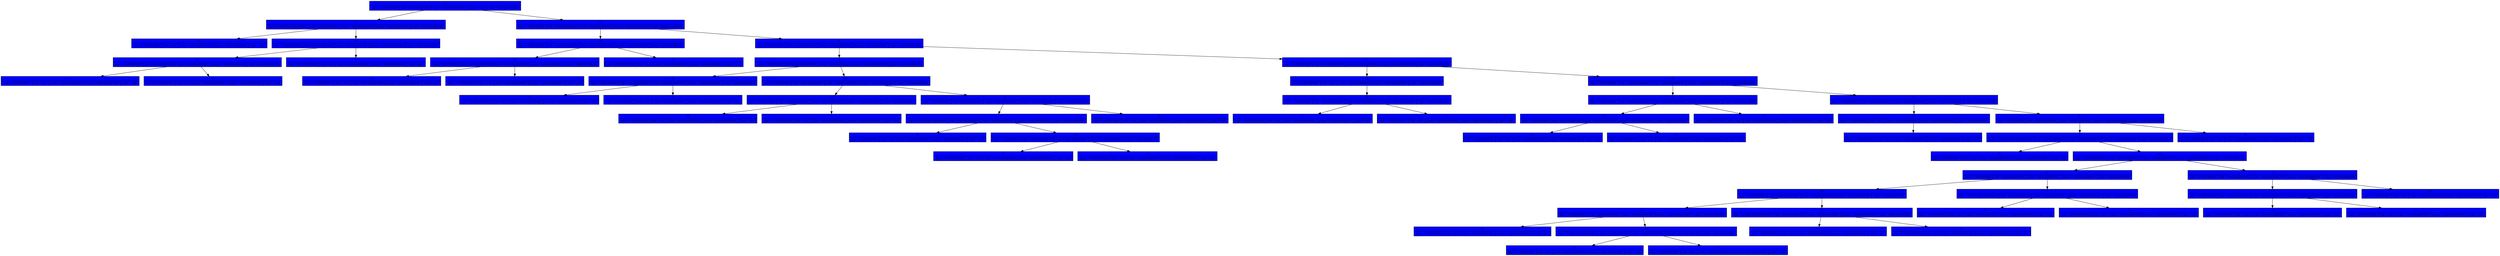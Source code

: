 digraph
{
	node[fontsize=9]

	node_0x63c8cd681bb0 [shape=record, label = "{41| {type = 3 (KEYWORD) | left = 0x63c8cd681f50 | node = 0x63c8cd681bb0 | parent = (nil) | right = 0x63c8cd681f90}}" style="filled",fillcolor="blue"]

	node_0x63c8cd681f50 [shape=record, label = "{0| {type = 6 (VAR_DECLARATION) | left = 0x63c8cd681f10 | node = 0x63c8cd681f50 | parent = 0x63c8cd681bb0 | right = 0x63c8cd681ed0}}" style="filled",fillcolor="blue"]

	edge[color="black",fontsize=12]
	node_0x63c8cd681bb0 -> node_0x63c8cd681f50

	node_0x63c8cd681f10 [shape=record, label = "{51| {type = 3 (KEYWORD) | left = (nil) | node = 0x63c8cd681f10 | parent = 0x63c8cd681f50 | right = (nil)}}" style="filled",fillcolor="blue"]

	edge[color="black",fontsize=12]
	node_0x63c8cd681f50 -> node_0x63c8cd681f10

	node_0x63c8cd681ed0 [shape=record, label = "{13| {type = 3 (KEYWORD) | left = 0x63c8cd681e90 | node = 0x63c8cd681ed0 | parent = 0x63c8cd681f50 | right = 0x63c8cd681dd0}}" style="filled",fillcolor="blue"]

	edge[color="black",fontsize=12]
	node_0x63c8cd681f50 -> node_0x63c8cd681ed0

	node_0x63c8cd681e90 [shape=record, label = "{24| {type = 3 (KEYWORD) | left = 0x63c8cd681e10 | node = 0x63c8cd681e90 | parent = 0x63c8cd681ed0 | right = 0x63c8cd681e50}}" style="filled",fillcolor="blue"]

	edge[color="black",fontsize=12]
	node_0x63c8cd681ed0 -> node_0x63c8cd681e90

	node_0x63c8cd681e10 [shape=record, label = "{7| {type = 1 (CONSTANT) | left = (nil) | node = 0x63c8cd681e10 | parent = 0x63c8cd681e90 | right = (nil)}}" style="filled",fillcolor="blue"]

	edge[color="black",fontsize=12]
	node_0x63c8cd681e90 -> node_0x63c8cd681e10

	node_0x63c8cd681e50 [shape=record, label = "{10| {type = 1 (CONSTANT) | left = (nil) | node = 0x63c8cd681e50 | parent = 0x63c8cd681e90 | right = (nil)}}" style="filled",fillcolor="blue"]

	edge[color="black",fontsize=12]
	node_0x63c8cd681e90 -> node_0x63c8cd681e50

	node_0x63c8cd681dd0 [shape=record, label = "{0| {type = 2 (IDENTIFIER) | left = (nil) | node = 0x63c8cd681dd0 | parent = 0x63c8cd681ed0 | right = (nil)}}" style="filled",fillcolor="blue"]

	edge[color="black",fontsize=12]
	node_0x63c8cd681ed0 -> node_0x63c8cd681dd0

	node_0x63c8cd681f90 [shape=record, label = "{41| {type = 3 (KEYWORD) | left = 0x63c8cd6822c0 | node = 0x63c8cd681f90 | parent = 0x63c8cd681bb0 | right = 0x63c8cd682300}}" style="filled",fillcolor="blue"]

	edge[color="black",fontsize=12]
	node_0x63c8cd681bb0 -> node_0x63c8cd681f90

	node_0x63c8cd6822c0 [shape=record, label = "{13| {type = 3 (KEYWORD) | left = 0x63c8cd682280 | node = 0x63c8cd6822c0 | parent = 0x63c8cd681f90 | right = 0x63c8cd6821c0}}" style="filled",fillcolor="blue"]

	edge[color="black",fontsize=12]
	node_0x63c8cd681f90 -> node_0x63c8cd6822c0

	node_0x63c8cd682280 [shape=record, label = "{24| {type = 3 (KEYWORD) | left = 0x63c8cd682200 | node = 0x63c8cd682280 | parent = 0x63c8cd6822c0 | right = 0x63c8cd682240}}" style="filled",fillcolor="blue"]

	edge[color="black",fontsize=12]
	node_0x63c8cd6822c0 -> node_0x63c8cd682280

	node_0x63c8cd682200 [shape=record, label = "{5| {type = 1 (CONSTANT) | left = (nil) | node = 0x63c8cd682200 | parent = 0x63c8cd682280 | right = (nil)}}" style="filled",fillcolor="blue"]

	edge[color="black",fontsize=12]
	node_0x63c8cd682280 -> node_0x63c8cd682200

	node_0x63c8cd682240 [shape=record, label = "{7| {type = 1 (CONSTANT) | left = (nil) | node = 0x63c8cd682240 | parent = 0x63c8cd682280 | right = (nil)}}" style="filled",fillcolor="blue"]

	edge[color="black",fontsize=12]
	node_0x63c8cd682280 -> node_0x63c8cd682240

	node_0x63c8cd6821c0 [shape=record, label = "{0| {type = 2 (IDENTIFIER) | left = (nil) | node = 0x63c8cd6821c0 | parent = 0x63c8cd6822c0 | right = (nil)}}" style="filled",fillcolor="blue"]

	edge[color="black",fontsize=12]
	node_0x63c8cd6822c0 -> node_0x63c8cd6821c0

	node_0x63c8cd682300 [shape=record, label = "{41| {type = 3 (KEYWORD) | left = 0x63c8cd682ac0 | node = 0x63c8cd682300 | parent = 0x63c8cd681f90 | right = 0x63c8cd682b00}}" style="filled",fillcolor="blue"]

	edge[color="black",fontsize=12]
	node_0x63c8cd681f90 -> node_0x63c8cd682300

	node_0x63c8cd682ac0 [shape=record, label = "{12| {type = 3 (KEYWORD) | left = 0x63c8cd682500 | node = 0x63c8cd682ac0 | parent = 0x63c8cd682300 | right = 0x63c8cd682440}}" style="filled",fillcolor="blue"]

	edge[color="black",fontsize=12]
	node_0x63c8cd682300 -> node_0x63c8cd682ac0

	node_0x63c8cd682500 [shape=record, label = "{31| {type = 3 (KEYWORD) | left = 0x63c8cd682480 | node = 0x63c8cd682500 | parent = 0x63c8cd682ac0 | right = 0x63c8cd6824c0}}" style="filled",fillcolor="blue"]

	edge[color="black",fontsize=12]
	node_0x63c8cd682ac0 -> node_0x63c8cd682500

	node_0x63c8cd682480 [shape=record, label = "{0| {type = 2 (IDENTIFIER) | left = (nil) | node = 0x63c8cd682480 | parent = 0x63c8cd682500 | right = (nil)}}" style="filled",fillcolor="blue"]

	edge[color="black",fontsize=12]
	node_0x63c8cd682500 -> node_0x63c8cd682480

	node_0x63c8cd6824c0 [shape=record, label = "{5| {type = 1 (CONSTANT) | left = (nil) | node = 0x63c8cd6824c0 | parent = 0x63c8cd682500 | right = (nil)}}" style="filled",fillcolor="blue"]

	edge[color="black",fontsize=12]
	node_0x63c8cd682500 -> node_0x63c8cd6824c0

	node_0x63c8cd682440 [shape=record, label = "{41| {type = 3 (KEYWORD) | left = 0x63c8cd682680 | node = 0x63c8cd682440 | parent = 0x63c8cd682ac0 | right = 0x63c8cd6826c0}}" style="filled",fillcolor="blue"]

	edge[color="black",fontsize=12]
	node_0x63c8cd682ac0 -> node_0x63c8cd682440

	node_0x63c8cd682680 [shape=record, label = "{13| {type = 3 (KEYWORD) | left = 0x63c8cd682640 | node = 0x63c8cd682680 | parent = 0x63c8cd682440 | right = 0x63c8cd682600}}" style="filled",fillcolor="blue"]

	edge[color="black",fontsize=12]
	node_0x63c8cd682440 -> node_0x63c8cd682680

	node_0x63c8cd682640 [shape=record, label = "{76| {type = 1 (CONSTANT) | left = (nil) | node = 0x63c8cd682640 | parent = 0x63c8cd682680 | right = (nil)}}" style="filled",fillcolor="blue"]

	edge[color="black",fontsize=12]
	node_0x63c8cd682680 -> node_0x63c8cd682640

	node_0x63c8cd682600 [shape=record, label = "{0| {type = 2 (IDENTIFIER) | left = (nil) | node = 0x63c8cd682600 | parent = 0x63c8cd682680 | right = (nil)}}" style="filled",fillcolor="blue"]

	edge[color="black",fontsize=12]
	node_0x63c8cd682680 -> node_0x63c8cd682600

	node_0x63c8cd6826c0 [shape=record, label = "{41| {type = 3 (KEYWORD) | left = 0x63c8cd6828c0 | node = 0x63c8cd6826c0 | parent = 0x63c8cd682440 | right = 0x63c8cd682900}}" style="filled",fillcolor="blue"]

	edge[color="black",fontsize=12]
	node_0x63c8cd682440 -> node_0x63c8cd6826c0

	node_0x63c8cd6828c0 [shape=record, label = "{1| {type = 6 (VAR_DECLARATION) | left = 0x63c8cd682880 | node = 0x63c8cd6828c0 | parent = 0x63c8cd6826c0 | right = 0x63c8cd682840}}" style="filled",fillcolor="blue"]

	edge[color="black",fontsize=12]
	node_0x63c8cd6826c0 -> node_0x63c8cd6828c0

	node_0x63c8cd682880 [shape=record, label = "{51| {type = 3 (KEYWORD) | left = (nil) | node = 0x63c8cd682880 | parent = 0x63c8cd6828c0 | right = (nil)}}" style="filled",fillcolor="blue"]

	edge[color="black",fontsize=12]
	node_0x63c8cd6828c0 -> node_0x63c8cd682880

	node_0x63c8cd682840 [shape=record, label = "{13| {type = 3 (KEYWORD) | left = 0x63c8cd682800 | node = 0x63c8cd682840 | parent = 0x63c8cd6828c0 | right = 0x63c8cd6827c0}}" style="filled",fillcolor="blue"]

	edge[color="black",fontsize=12]
	node_0x63c8cd6828c0 -> node_0x63c8cd682840

	node_0x63c8cd682800 [shape=record, label = "{0| {type = 2 (IDENTIFIER) | left = (nil) | node = 0x63c8cd682800 | parent = 0x63c8cd682840 | right = (nil)}}" style="filled",fillcolor="blue"]

	edge[color="black",fontsize=12]
	node_0x63c8cd682840 -> node_0x63c8cd682800

	node_0x63c8cd6827c0 [shape=record, label = "{1| {type = 2 (IDENTIFIER) | left = (nil) | node = 0x63c8cd6827c0 | parent = 0x63c8cd682840 | right = (nil)}}" style="filled",fillcolor="blue"]

	edge[color="black",fontsize=12]
	node_0x63c8cd682840 -> node_0x63c8cd6827c0

	node_0x63c8cd682900 [shape=record, label = "{41| {type = 3 (KEYWORD) | left = (nil) | node = 0x63c8cd682900 | parent = 0x63c8cd6826c0 | right = (nil)}}" style="filled",fillcolor="blue"]

	edge[color="black",fontsize=12]
	node_0x63c8cd6826c0 -> node_0x63c8cd682900

	node_0x63c8cd682b00 [shape=record, label = "{41| {type = 3 (KEYWORD) | left = 0x63c8cd684b50 | node = 0x63c8cd682b00 | parent = 0x63c8cd682300 | right = 0x63c8cd684b90}}" style="filled",fillcolor="blue"]

	edge[color="black",fontsize=12]
	node_0x63c8cd682300 -> node_0x63c8cd682b00

	node_0x63c8cd684b50 [shape=record, label = "{62| {type = 3 (KEYWORD) | left = (nil) | node = 0x63c8cd684b50 | parent = 0x63c8cd682b00 | right = 0x63c8cd684b10}}" style="filled",fillcolor="blue"]

	edge[color="black",fontsize=12]
	node_0x63c8cd682b00 -> node_0x63c8cd684b50

	node_0x63c8cd684b10 [shape=record, label = "{26| {type = 3 (KEYWORD) | left = 0x63c8cd684a90 | node = 0x63c8cd684b10 | parent = 0x63c8cd684b50 | right = 0x63c8cd684ad0}}" style="filled",fillcolor="blue"]

	edge[color="black",fontsize=12]
	node_0x63c8cd684b50 -> node_0x63c8cd684b10

	node_0x63c8cd684a90 [shape=record, label = "{0| {type = 2 (IDENTIFIER) | left = (nil) | node = 0x63c8cd684a90 | parent = 0x63c8cd684b10 | right = (nil)}}" style="filled",fillcolor="blue"]

	edge[color="black",fontsize=12]
	node_0x63c8cd684b10 -> node_0x63c8cd684a90

	node_0x63c8cd684ad0 [shape=record, label = "{5| {type = 1 (CONSTANT) | left = (nil) | node = 0x63c8cd684ad0 | parent = 0x63c8cd684b10 | right = (nil)}}" style="filled",fillcolor="blue"]

	edge[color="black",fontsize=12]
	node_0x63c8cd684b10 -> node_0x63c8cd684ad0

	node_0x63c8cd684b90 [shape=record, label = "{41| {type = 3 (KEYWORD) | left = 0x63c8cd684d90 | node = 0x63c8cd684b90 | parent = 0x63c8cd682b00 | right = 0x63c8cd684dd0}}" style="filled",fillcolor="blue"]

	edge[color="black",fontsize=12]
	node_0x63c8cd682b00 -> node_0x63c8cd684b90

	node_0x63c8cd684d90 [shape=record, label = "{13| {type = 3 (KEYWORD) | left = 0x63c8cd684d50 | node = 0x63c8cd684d90 | parent = 0x63c8cd684b90 | right = 0x63c8cd684c90}}" style="filled",fillcolor="blue"]

	edge[color="black",fontsize=12]
	node_0x63c8cd684b90 -> node_0x63c8cd684d90

	node_0x63c8cd684d50 [shape=record, label = "{26| {type = 3 (KEYWORD) | left = 0x63c8cd684cd0 | node = 0x63c8cd684d50 | parent = 0x63c8cd684d90 | right = 0x63c8cd684d10}}" style="filled",fillcolor="blue"]

	edge[color="black",fontsize=12]
	node_0x63c8cd684d90 -> node_0x63c8cd684d50

	node_0x63c8cd684cd0 [shape=record, label = "{0| {type = 2 (IDENTIFIER) | left = (nil) | node = 0x63c8cd684cd0 | parent = 0x63c8cd684d50 | right = (nil)}}" style="filled",fillcolor="blue"]

	edge[color="black",fontsize=12]
	node_0x63c8cd684d50 -> node_0x63c8cd684cd0

	node_0x63c8cd684d10 [shape=record, label = "{5| {type = 1 (CONSTANT) | left = (nil) | node = 0x63c8cd684d10 | parent = 0x63c8cd684d50 | right = (nil)}}" style="filled",fillcolor="blue"]

	edge[color="black",fontsize=12]
	node_0x63c8cd684d50 -> node_0x63c8cd684d10

	node_0x63c8cd684c90 [shape=record, label = "{0| {type = 2 (IDENTIFIER) | left = (nil) | node = 0x63c8cd684c90 | parent = 0x63c8cd684d90 | right = (nil)}}" style="filled",fillcolor="blue"]

	edge[color="black",fontsize=12]
	node_0x63c8cd684d90 -> node_0x63c8cd684c90

	node_0x63c8cd684dd0 [shape=record, label = "{41| {type = 3 (KEYWORD) | left = 0x63c8cd684f90 | node = 0x63c8cd684dd0 | parent = 0x63c8cd684b90 | right = 0x63c8cd684fd0}}" style="filled",fillcolor="blue"]

	edge[color="black",fontsize=12]
	node_0x63c8cd684b90 -> node_0x63c8cd684dd0

	node_0x63c8cd684f90 [shape=record, label = "{61| {type = 3 (KEYWORD) | left = (nil) | node = 0x63c8cd684f90 | parent = 0x63c8cd684dd0 | right = 0x63c8cd684f50}}" style="filled",fillcolor="blue"]

	edge[color="black",fontsize=12]
	node_0x63c8cd684dd0 -> node_0x63c8cd684f90

	node_0x63c8cd684f50 [shape=record, label = "{0| {type = 2 (IDENTIFIER) | left = (nil) | node = 0x63c8cd684f50 | parent = 0x63c8cd684f90 | right = (nil)}}" style="filled",fillcolor="blue"]

	edge[color="black",fontsize=12]
	node_0x63c8cd684f90 -> node_0x63c8cd684f50

	node_0x63c8cd684fd0 [shape=record, label = "{41| {type = 3 (KEYWORD) | left = 0x63c8cd685890 | node = 0x63c8cd684fd0 | parent = 0x63c8cd684dd0 | right = 0x63c8cd6858d0}}" style="filled",fillcolor="blue"]

	edge[color="black",fontsize=12]
	node_0x63c8cd684dd0 -> node_0x63c8cd684fd0

	node_0x63c8cd685890 [shape=record, label = "{2| {type = 4 (FUNCTION_DEFINITION) | left = 0x63c8cd685850 | node = 0x63c8cd685890 | parent = 0x63c8cd684fd0 | right = 0x63c8cd685810}}" style="filled",fillcolor="blue"]

	edge[color="black",fontsize=12]
	node_0x63c8cd684fd0 -> node_0x63c8cd685890

	node_0x63c8cd685850 [shape=record, label = "{51| {type = 3 (KEYWORD) | left = (nil) | node = 0x63c8cd685850 | parent = 0x63c8cd685890 | right = (nil)}}" style="filled",fillcolor="blue"]

	edge[color="black",fontsize=12]
	node_0x63c8cd685890 -> node_0x63c8cd685850

	node_0x63c8cd685810 [shape=record, label = "{nan| {type = 5 (PARAMETERS) | left = 0x63c8cd685190 | node = 0x63c8cd685810 | parent = 0x63c8cd685890 | right = 0x63c8cd685150}}" style="filled",fillcolor="blue"]

	edge[color="black",fontsize=12]
	node_0x63c8cd685890 -> node_0x63c8cd685810

	node_0x63c8cd685190 [shape=record, label = "{42| {type = 3 (KEYWORD) | left = 0x63c8cd685290 | node = 0x63c8cd685190 | parent = 0x63c8cd685810 | right = 0x63c8cd685250}}" style="filled",fillcolor="blue"]

	edge[color="black",fontsize=12]
	node_0x63c8cd685810 -> node_0x63c8cd685190

	node_0x63c8cd685290 [shape=record, label = "{42| {type = 3 (KEYWORD) | left = 0x63c8cd685390 | node = 0x63c8cd685290 | parent = 0x63c8cd685190 | right = 0x63c8cd685350}}" style="filled",fillcolor="blue"]

	edge[color="black",fontsize=12]
	node_0x63c8cd685190 -> node_0x63c8cd685290

	node_0x63c8cd685390 [shape=record, label = "{42| {type = 3 (KEYWORD) | left = 0x63c8cd685490 | node = 0x63c8cd685390 | parent = 0x63c8cd685290 | right = 0x63c8cd685450}}" style="filled",fillcolor="blue"]

	edge[color="black",fontsize=12]
	node_0x63c8cd685290 -> node_0x63c8cd685390

	node_0x63c8cd685490 [shape=record, label = "{42| {type = 3 (KEYWORD) | left = (nil) | node = 0x63c8cd685490 | parent = 0x63c8cd685390 | right = (nil)}}" style="filled",fillcolor="blue"]

	edge[color="black",fontsize=12]
	node_0x63c8cd685390 -> node_0x63c8cd685490

	node_0x63c8cd685450 [shape=record, label = "{5| {type = 6 (VAR_DECLARATION) | left = 0x63c8cd685410 | node = 0x63c8cd685450 | parent = 0x63c8cd685390 | right = 0x63c8cd6853d0}}" style="filled",fillcolor="blue"]

	edge[color="black",fontsize=12]
	node_0x63c8cd685390 -> node_0x63c8cd685450

	node_0x63c8cd685410 [shape=record, label = "{51| {type = 3 (KEYWORD) | left = (nil) | node = 0x63c8cd685410 | parent = 0x63c8cd685450 | right = (nil)}}" style="filled",fillcolor="blue"]

	edge[color="black",fontsize=12]
	node_0x63c8cd685450 -> node_0x63c8cd685410

	node_0x63c8cd6853d0 [shape=record, label = "{5| {type = 2 (IDENTIFIER) | left = (nil) | node = 0x63c8cd6853d0 | parent = 0x63c8cd685450 | right = (nil)}}" style="filled",fillcolor="blue"]

	edge[color="black",fontsize=12]
	node_0x63c8cd685450 -> node_0x63c8cd6853d0

	node_0x63c8cd685350 [shape=record, label = "{4| {type = 6 (VAR_DECLARATION) | left = 0x63c8cd685310 | node = 0x63c8cd685350 | parent = 0x63c8cd685290 | right = 0x63c8cd6852d0}}" style="filled",fillcolor="blue"]

	edge[color="black",fontsize=12]
	node_0x63c8cd685290 -> node_0x63c8cd685350

	node_0x63c8cd685310 [shape=record, label = "{51| {type = 3 (KEYWORD) | left = (nil) | node = 0x63c8cd685310 | parent = 0x63c8cd685350 | right = (nil)}}" style="filled",fillcolor="blue"]

	edge[color="black",fontsize=12]
	node_0x63c8cd685350 -> node_0x63c8cd685310

	node_0x63c8cd6852d0 [shape=record, label = "{4| {type = 2 (IDENTIFIER) | left = (nil) | node = 0x63c8cd6852d0 | parent = 0x63c8cd685350 | right = (nil)}}" style="filled",fillcolor="blue"]

	edge[color="black",fontsize=12]
	node_0x63c8cd685350 -> node_0x63c8cd6852d0

	node_0x63c8cd685250 [shape=record, label = "{3| {type = 6 (VAR_DECLARATION) | left = 0x63c8cd685210 | node = 0x63c8cd685250 | parent = 0x63c8cd685190 | right = 0x63c8cd6851d0}}" style="filled",fillcolor="blue"]

	edge[color="black",fontsize=12]
	node_0x63c8cd685190 -> node_0x63c8cd685250

	node_0x63c8cd685210 [shape=record, label = "{51| {type = 3 (KEYWORD) | left = (nil) | node = 0x63c8cd685210 | parent = 0x63c8cd685250 | right = (nil)}}" style="filled",fillcolor="blue"]

	edge[color="black",fontsize=12]
	node_0x63c8cd685250 -> node_0x63c8cd685210

	node_0x63c8cd6851d0 [shape=record, label = "{3| {type = 2 (IDENTIFIER) | left = (nil) | node = 0x63c8cd6851d0 | parent = 0x63c8cd685250 | right = (nil)}}" style="filled",fillcolor="blue"]

	edge[color="black",fontsize=12]
	node_0x63c8cd685250 -> node_0x63c8cd6851d0

	node_0x63c8cd685150 [shape=record, label = "{2| {type = 3 (KEYWORD) | left = 0x63c8cd685610 | node = 0x63c8cd685150 | parent = 0x63c8cd685810 | right = 0x63c8cd685650}}" style="filled",fillcolor="blue"]

	edge[color="black",fontsize=12]
	node_0x63c8cd685810 -> node_0x63c8cd685150

	node_0x63c8cd685610 [shape=record, label = "{13| {type = 3 (KEYWORD) | left = 0x63c8cd6855d0 | node = 0x63c8cd685610 | parent = 0x63c8cd685150 | right = 0x63c8cd685590}}" style="filled",fillcolor="blue"]

	edge[color="black",fontsize=12]
	node_0x63c8cd685150 -> node_0x63c8cd685610

	node_0x63c8cd6855d0 [shape=record, label = "{0| {type = 1 (CONSTANT) | left = (nil) | node = 0x63c8cd6855d0 | parent = 0x63c8cd685610 | right = (nil)}}" style="filled",fillcolor="blue"]

	edge[color="black",fontsize=12]
	node_0x63c8cd685610 -> node_0x63c8cd6855d0

	node_0x63c8cd685590 [shape=record, label = "{0| {type = 2 (IDENTIFIER) | left = (nil) | node = 0x63c8cd685590 | parent = 0x63c8cd685610 | right = (nil)}}" style="filled",fillcolor="blue"]

	edge[color="black",fontsize=12]
	node_0x63c8cd685610 -> node_0x63c8cd685590

	node_0x63c8cd685650 [shape=record, label = "{41| {type = 3 (KEYWORD) | left = (nil) | node = 0x63c8cd685650 | parent = 0x63c8cd685150 | right = (nil)}}" style="filled",fillcolor="blue"]

	edge[color="black",fontsize=12]
	node_0x63c8cd685150 -> node_0x63c8cd685650

	node_0x63c8cd6858d0 [shape=record, label = "{41| {type = 3 (KEYWORD) | left = (nil) | node = 0x63c8cd6858d0 | parent = 0x63c8cd684fd0 | right = (nil)}}" style="filled",fillcolor="blue"]

	edge[color="black",fontsize=12]
	node_0x63c8cd684fd0 -> node_0x63c8cd6858d0

	}